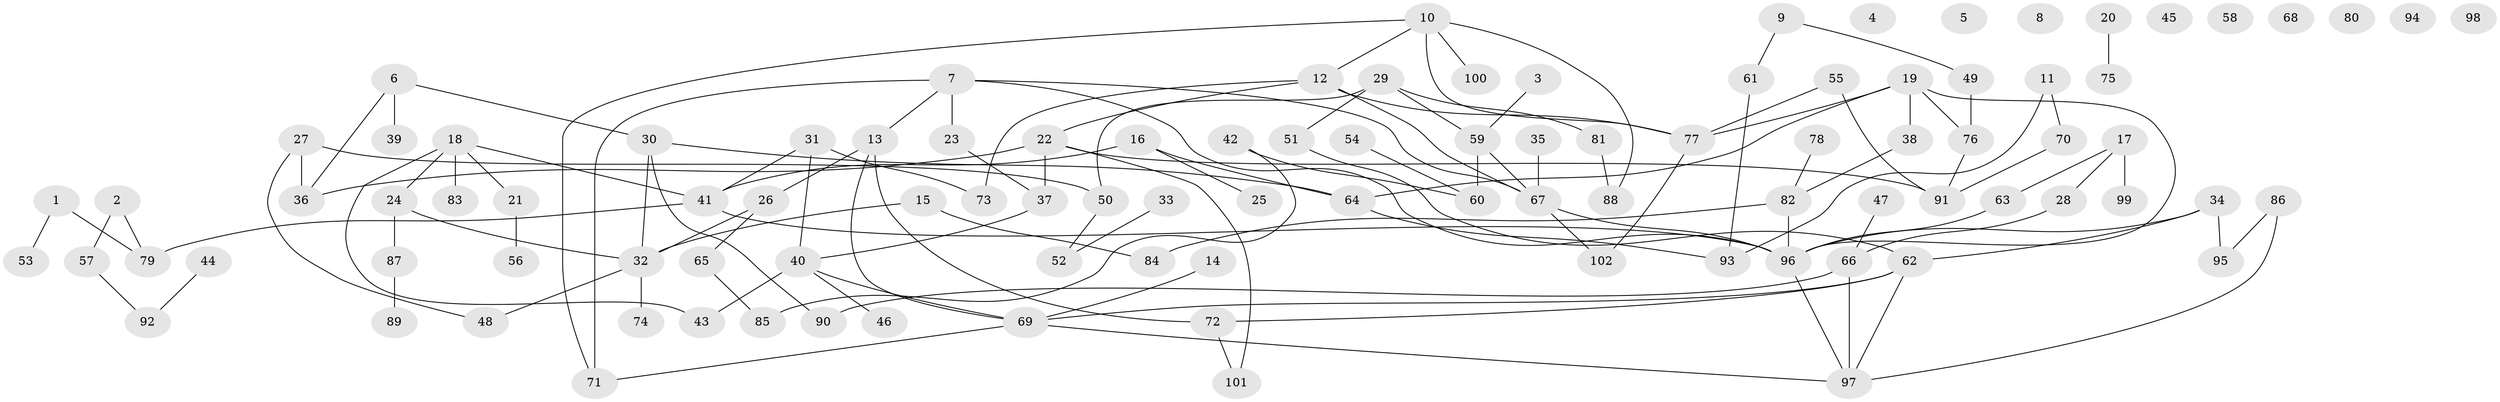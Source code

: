 // Generated by graph-tools (version 1.1) at 2025/33/03/09/25 02:33:30]
// undirected, 102 vertices, 125 edges
graph export_dot {
graph [start="1"]
  node [color=gray90,style=filled];
  1;
  2;
  3;
  4;
  5;
  6;
  7;
  8;
  9;
  10;
  11;
  12;
  13;
  14;
  15;
  16;
  17;
  18;
  19;
  20;
  21;
  22;
  23;
  24;
  25;
  26;
  27;
  28;
  29;
  30;
  31;
  32;
  33;
  34;
  35;
  36;
  37;
  38;
  39;
  40;
  41;
  42;
  43;
  44;
  45;
  46;
  47;
  48;
  49;
  50;
  51;
  52;
  53;
  54;
  55;
  56;
  57;
  58;
  59;
  60;
  61;
  62;
  63;
  64;
  65;
  66;
  67;
  68;
  69;
  70;
  71;
  72;
  73;
  74;
  75;
  76;
  77;
  78;
  79;
  80;
  81;
  82;
  83;
  84;
  85;
  86;
  87;
  88;
  89;
  90;
  91;
  92;
  93;
  94;
  95;
  96;
  97;
  98;
  99;
  100;
  101;
  102;
  1 -- 53;
  1 -- 79;
  2 -- 57;
  2 -- 79;
  3 -- 59;
  6 -- 30;
  6 -- 36;
  6 -- 39;
  7 -- 13;
  7 -- 23;
  7 -- 67;
  7 -- 71;
  7 -- 96;
  9 -- 49;
  9 -- 61;
  10 -- 12;
  10 -- 71;
  10 -- 77;
  10 -- 88;
  10 -- 100;
  11 -- 70;
  11 -- 93;
  12 -- 22;
  12 -- 67;
  12 -- 73;
  12 -- 77;
  13 -- 26;
  13 -- 69;
  13 -- 72;
  14 -- 69;
  15 -- 32;
  15 -- 84;
  16 -- 25;
  16 -- 41;
  16 -- 64;
  17 -- 28;
  17 -- 63;
  17 -- 99;
  18 -- 21;
  18 -- 24;
  18 -- 41;
  18 -- 43;
  18 -- 83;
  19 -- 38;
  19 -- 64;
  19 -- 76;
  19 -- 77;
  19 -- 96;
  20 -- 75;
  21 -- 56;
  22 -- 36;
  22 -- 37;
  22 -- 91;
  22 -- 101;
  23 -- 37;
  24 -- 32;
  24 -- 87;
  26 -- 32;
  26 -- 65;
  27 -- 36;
  27 -- 48;
  27 -- 50;
  28 -- 66;
  29 -- 50;
  29 -- 51;
  29 -- 59;
  29 -- 81;
  30 -- 32;
  30 -- 64;
  30 -- 90;
  31 -- 40;
  31 -- 41;
  31 -- 73;
  32 -- 48;
  32 -- 74;
  33 -- 52;
  34 -- 62;
  34 -- 95;
  34 -- 96;
  35 -- 67;
  37 -- 40;
  38 -- 82;
  40 -- 43;
  40 -- 46;
  40 -- 69;
  41 -- 79;
  41 -- 96;
  42 -- 60;
  42 -- 85;
  44 -- 92;
  47 -- 66;
  49 -- 76;
  50 -- 52;
  51 -- 62;
  54 -- 60;
  55 -- 77;
  55 -- 91;
  57 -- 92;
  59 -- 60;
  59 -- 67;
  61 -- 93;
  62 -- 69;
  62 -- 72;
  62 -- 97;
  63 -- 96;
  64 -- 93;
  65 -- 85;
  66 -- 90;
  66 -- 97;
  67 -- 96;
  67 -- 102;
  69 -- 71;
  69 -- 97;
  70 -- 91;
  72 -- 101;
  76 -- 91;
  77 -- 102;
  78 -- 82;
  81 -- 88;
  82 -- 84;
  82 -- 96;
  86 -- 95;
  86 -- 97;
  87 -- 89;
  96 -- 97;
}
